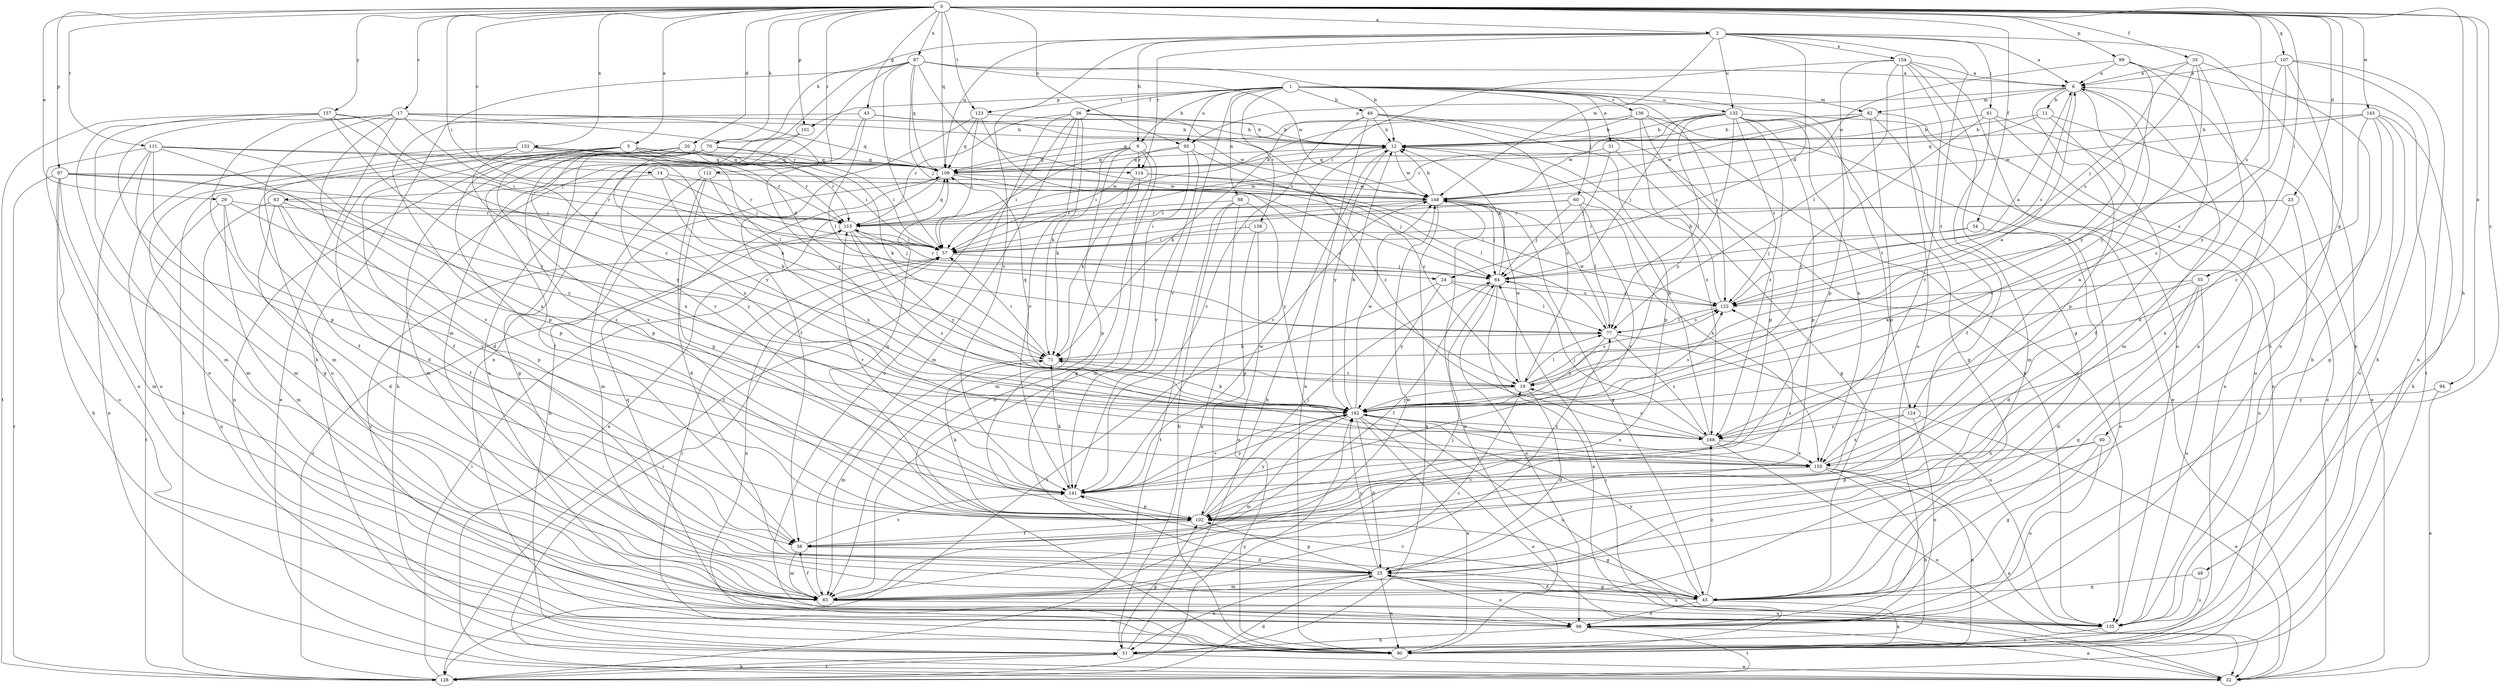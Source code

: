 strict digraph  {
0;
1;
2;
5;
6;
9;
11;
12;
14;
17;
19;
20;
23;
24;
25;
29;
31;
32;
33;
34;
36;
38;
40;
43;
45;
48;
49;
51;
55;
57;
60;
61;
63;
64;
70;
71;
77;
82;
83;
87;
88;
90;
94;
95;
96;
97;
99;
101;
102;
107;
108;
111;
112;
114;
115;
122;
123;
124;
128;
132;
135;
136;
138;
141;
145;
148;
152;
154;
155;
157;
162;
168;
0 -> 2  [label=a];
0 -> 5  [label=a];
0 -> 14  [label=c];
0 -> 17  [label=c];
0 -> 20  [label=d];
0 -> 23  [label=d];
0 -> 29  [label=e];
0 -> 33  [label=f];
0 -> 34  [label=f];
0 -> 40  [label=g];
0 -> 43  [label=g];
0 -> 48  [label=h];
0 -> 55  [label=i];
0 -> 57  [label=i];
0 -> 70  [label=k];
0 -> 87  [label=n];
0 -> 94  [label=o];
0 -> 95  [label=o];
0 -> 97  [label=p];
0 -> 99  [label=p];
0 -> 101  [label=p];
0 -> 107  [label=q];
0 -> 108  [label=q];
0 -> 111  [label=r];
0 -> 112  [label=r];
0 -> 122  [label=s];
0 -> 123  [label=t];
0 -> 145  [label=w];
0 -> 152  [label=x];
0 -> 157  [label=y];
0 -> 168  [label=z];
1 -> 9  [label=b];
1 -> 31  [label=e];
1 -> 36  [label=f];
1 -> 49  [label=h];
1 -> 60  [label=j];
1 -> 82  [label=m];
1 -> 88  [label=n];
1 -> 95  [label=o];
1 -> 101  [label=p];
1 -> 122  [label=s];
1 -> 123  [label=t];
1 -> 124  [label=t];
1 -> 132  [label=u];
1 -> 136  [label=v];
1 -> 138  [label=v];
1 -> 141  [label=v];
2 -> 6  [label=a];
2 -> 9  [label=b];
2 -> 24  [label=d];
2 -> 61  [label=j];
2 -> 70  [label=k];
2 -> 90  [label=n];
2 -> 108  [label=q];
2 -> 114  [label=r];
2 -> 124  [label=t];
2 -> 132  [label=u];
2 -> 141  [label=v];
2 -> 148  [label=w];
2 -> 154  [label=x];
5 -> 24  [label=d];
5 -> 25  [label=d];
5 -> 38  [label=f];
5 -> 77  [label=l];
5 -> 102  [label=p];
5 -> 108  [label=q];
5 -> 114  [label=r];
5 -> 141  [label=v];
5 -> 155  [label=x];
6 -> 11  [label=b];
6 -> 19  [label=c];
6 -> 82  [label=m];
6 -> 83  [label=m];
6 -> 95  [label=o];
6 -> 102  [label=p];
6 -> 122  [label=s];
9 -> 45  [label=g];
9 -> 57  [label=i];
9 -> 71  [label=k];
9 -> 90  [label=n];
9 -> 102  [label=p];
9 -> 108  [label=q];
9 -> 114  [label=r];
11 -> 12  [label=b];
11 -> 32  [label=e];
11 -> 38  [label=f];
11 -> 108  [label=q];
12 -> 108  [label=q];
12 -> 141  [label=v];
12 -> 148  [label=w];
12 -> 162  [label=y];
14 -> 57  [label=i];
14 -> 63  [label=j];
14 -> 71  [label=k];
14 -> 115  [label=r];
17 -> 12  [label=b];
17 -> 25  [label=d];
17 -> 32  [label=e];
17 -> 83  [label=m];
17 -> 96  [label=o];
17 -> 108  [label=q];
17 -> 135  [label=u];
17 -> 155  [label=x];
17 -> 162  [label=y];
19 -> 6  [label=a];
19 -> 25  [label=d];
19 -> 77  [label=l];
19 -> 108  [label=q];
19 -> 122  [label=s];
19 -> 148  [label=w];
19 -> 162  [label=y];
20 -> 38  [label=f];
20 -> 57  [label=i];
20 -> 102  [label=p];
20 -> 108  [label=q];
20 -> 115  [label=r];
20 -> 128  [label=t];
20 -> 162  [label=y];
23 -> 57  [label=i];
23 -> 115  [label=r];
23 -> 135  [label=u];
23 -> 155  [label=x];
24 -> 77  [label=l];
24 -> 122  [label=s];
24 -> 128  [label=t];
24 -> 162  [label=y];
25 -> 45  [label=g];
25 -> 51  [label=h];
25 -> 83  [label=m];
25 -> 90  [label=n];
25 -> 96  [label=o];
25 -> 102  [label=p];
25 -> 135  [label=u];
25 -> 162  [label=y];
29 -> 83  [label=m];
29 -> 115  [label=r];
29 -> 128  [label=t];
29 -> 141  [label=v];
29 -> 168  [label=z];
31 -> 45  [label=g];
31 -> 64  [label=j];
31 -> 108  [label=q];
32 -> 57  [label=i];
32 -> 64  [label=j];
33 -> 6  [label=a];
33 -> 25  [label=d];
33 -> 51  [label=h];
33 -> 64  [label=j];
33 -> 122  [label=s];
33 -> 162  [label=y];
34 -> 25  [label=d];
34 -> 57  [label=i];
34 -> 64  [label=j];
34 -> 96  [label=o];
36 -> 12  [label=b];
36 -> 71  [label=k];
36 -> 83  [label=m];
36 -> 96  [label=o];
36 -> 115  [label=r];
36 -> 128  [label=t];
36 -> 141  [label=v];
36 -> 168  [label=z];
38 -> 25  [label=d];
38 -> 83  [label=m];
38 -> 141  [label=v];
40 -> 45  [label=g];
40 -> 96  [label=o];
40 -> 102  [label=p];
40 -> 155  [label=x];
43 -> 12  [label=b];
43 -> 77  [label=l];
43 -> 102  [label=p];
43 -> 141  [label=v];
43 -> 148  [label=w];
45 -> 6  [label=a];
45 -> 25  [label=d];
45 -> 90  [label=n];
45 -> 96  [label=o];
45 -> 141  [label=v];
45 -> 162  [label=y];
45 -> 168  [label=z];
48 -> 45  [label=g];
48 -> 135  [label=u];
49 -> 12  [label=b];
49 -> 19  [label=c];
49 -> 71  [label=k];
49 -> 90  [label=n];
49 -> 102  [label=p];
49 -> 135  [label=u];
49 -> 141  [label=v];
51 -> 12  [label=b];
51 -> 32  [label=e];
51 -> 102  [label=p];
51 -> 128  [label=t];
55 -> 25  [label=d];
55 -> 45  [label=g];
55 -> 71  [label=k];
55 -> 122  [label=s];
55 -> 135  [label=u];
57 -> 64  [label=j];
57 -> 90  [label=n];
60 -> 57  [label=i];
60 -> 64  [label=j];
60 -> 77  [label=l];
60 -> 115  [label=r];
60 -> 141  [label=v];
60 -> 155  [label=x];
61 -> 12  [label=b];
61 -> 32  [label=e];
61 -> 83  [label=m];
61 -> 135  [label=u];
61 -> 162  [label=y];
63 -> 25  [label=d];
63 -> 38  [label=f];
63 -> 90  [label=n];
63 -> 102  [label=p];
63 -> 115  [label=r];
63 -> 162  [label=y];
64 -> 12  [label=b];
64 -> 38  [label=f];
64 -> 90  [label=n];
64 -> 96  [label=o];
64 -> 115  [label=r];
64 -> 122  [label=s];
70 -> 38  [label=f];
70 -> 45  [label=g];
70 -> 71  [label=k];
70 -> 83  [label=m];
70 -> 90  [label=n];
70 -> 108  [label=q];
71 -> 19  [label=c];
71 -> 57  [label=i];
71 -> 83  [label=m];
77 -> 71  [label=k];
77 -> 122  [label=s];
77 -> 135  [label=u];
77 -> 148  [label=w];
77 -> 162  [label=y];
77 -> 168  [label=z];
82 -> 12  [label=b];
82 -> 38  [label=f];
82 -> 90  [label=n];
82 -> 102  [label=p];
82 -> 115  [label=r];
82 -> 148  [label=w];
83 -> 19  [label=c];
83 -> 38  [label=f];
83 -> 64  [label=j];
83 -> 77  [label=l];
83 -> 135  [label=u];
83 -> 148  [label=w];
87 -> 6  [label=a];
87 -> 12  [label=b];
87 -> 51  [label=h];
87 -> 57  [label=i];
87 -> 64  [label=j];
87 -> 83  [label=m];
87 -> 90  [label=n];
87 -> 108  [label=q];
87 -> 122  [label=s];
87 -> 148  [label=w];
88 -> 51  [label=h];
88 -> 90  [label=n];
88 -> 115  [label=r];
88 -> 128  [label=t];
88 -> 162  [label=y];
90 -> 57  [label=i];
94 -> 32  [label=e];
94 -> 162  [label=y];
95 -> 19  [label=c];
95 -> 57  [label=i];
95 -> 83  [label=m];
95 -> 108  [label=q];
95 -> 141  [label=v];
96 -> 32  [label=e];
96 -> 51  [label=h];
96 -> 108  [label=q];
96 -> 115  [label=r];
96 -> 128  [label=t];
97 -> 51  [label=h];
97 -> 57  [label=i];
97 -> 83  [label=m];
97 -> 96  [label=o];
97 -> 115  [label=r];
97 -> 128  [label=t];
97 -> 148  [label=w];
97 -> 162  [label=y];
99 -> 6  [label=a];
99 -> 128  [label=t];
99 -> 148  [label=w];
99 -> 162  [label=y];
99 -> 168  [label=z];
101 -> 51  [label=h];
101 -> 135  [label=u];
102 -> 38  [label=f];
102 -> 45  [label=g];
102 -> 64  [label=j];
102 -> 71  [label=k];
102 -> 108  [label=q];
102 -> 122  [label=s];
102 -> 162  [label=y];
107 -> 6  [label=a];
107 -> 19  [label=c];
107 -> 51  [label=h];
107 -> 90  [label=n];
107 -> 96  [label=o];
107 -> 162  [label=y];
108 -> 12  [label=b];
108 -> 32  [label=e];
108 -> 51  [label=h];
108 -> 64  [label=j];
108 -> 148  [label=w];
111 -> 32  [label=e];
111 -> 45  [label=g];
111 -> 83  [label=m];
111 -> 96  [label=o];
111 -> 108  [label=q];
111 -> 115  [label=r];
111 -> 141  [label=v];
111 -> 155  [label=x];
112 -> 25  [label=d];
112 -> 83  [label=m];
112 -> 102  [label=p];
112 -> 148  [label=w];
112 -> 155  [label=x];
114 -> 71  [label=k];
114 -> 77  [label=l];
114 -> 83  [label=m];
114 -> 148  [label=w];
115 -> 57  [label=i];
115 -> 64  [label=j];
115 -> 108  [label=q];
115 -> 162  [label=y];
115 -> 168  [label=z];
122 -> 6  [label=a];
122 -> 12  [label=b];
122 -> 77  [label=l];
123 -> 12  [label=b];
123 -> 19  [label=c];
123 -> 38  [label=f];
123 -> 57  [label=i];
123 -> 108  [label=q];
124 -> 32  [label=e];
124 -> 96  [label=o];
124 -> 155  [label=x];
124 -> 168  [label=z];
128 -> 25  [label=d];
128 -> 51  [label=h];
128 -> 57  [label=i];
128 -> 115  [label=r];
128 -> 162  [label=y];
132 -> 12  [label=b];
132 -> 45  [label=g];
132 -> 64  [label=j];
132 -> 77  [label=l];
132 -> 90  [label=n];
132 -> 102  [label=p];
132 -> 108  [label=q];
132 -> 122  [label=s];
132 -> 148  [label=w];
132 -> 155  [label=x];
132 -> 162  [label=y];
132 -> 168  [label=z];
135 -> 90  [label=n];
136 -> 12  [label=b];
136 -> 32  [label=e];
136 -> 57  [label=i];
136 -> 102  [label=p];
136 -> 135  [label=u];
136 -> 168  [label=z];
138 -> 57  [label=i];
138 -> 90  [label=n];
138 -> 102  [label=p];
141 -> 71  [label=k];
141 -> 102  [label=p];
141 -> 115  [label=r];
141 -> 148  [label=w];
141 -> 162  [label=y];
145 -> 12  [label=b];
145 -> 25  [label=d];
145 -> 45  [label=g];
145 -> 51  [label=h];
145 -> 135  [label=u];
145 -> 148  [label=w];
145 -> 168  [label=z];
148 -> 12  [label=b];
148 -> 45  [label=g];
148 -> 51  [label=h];
148 -> 57  [label=i];
148 -> 64  [label=j];
148 -> 90  [label=n];
148 -> 115  [label=r];
152 -> 57  [label=i];
152 -> 71  [label=k];
152 -> 83  [label=m];
152 -> 108  [label=q];
152 -> 115  [label=r];
152 -> 135  [label=u];
152 -> 162  [label=y];
154 -> 6  [label=a];
154 -> 45  [label=g];
154 -> 57  [label=i];
154 -> 77  [label=l];
154 -> 96  [label=o];
154 -> 102  [label=p];
154 -> 135  [label=u];
154 -> 141  [label=v];
155 -> 6  [label=a];
155 -> 32  [label=e];
155 -> 51  [label=h];
155 -> 90  [label=n];
155 -> 141  [label=v];
157 -> 12  [label=b];
157 -> 19  [label=c];
157 -> 57  [label=i];
157 -> 83  [label=m];
157 -> 102  [label=p];
157 -> 128  [label=t];
157 -> 162  [label=y];
162 -> 12  [label=b];
162 -> 25  [label=d];
162 -> 32  [label=e];
162 -> 71  [label=k];
162 -> 83  [label=m];
162 -> 90  [label=n];
162 -> 122  [label=s];
162 -> 135  [label=u];
162 -> 141  [label=v];
162 -> 148  [label=w];
162 -> 155  [label=x];
162 -> 168  [label=z];
168 -> 12  [label=b];
168 -> 19  [label=c];
168 -> 32  [label=e];
168 -> 64  [label=j];
168 -> 155  [label=x];
}
